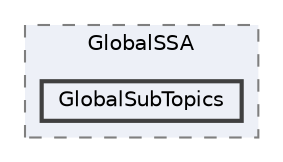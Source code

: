 digraph "app/Jobs/GlobalSSA/GlobalSubTopics"
{
 // LATEX_PDF_SIZE
  bgcolor="transparent";
  edge [fontname=Helvetica,fontsize=10,labelfontname=Helvetica,labelfontsize=10];
  node [fontname=Helvetica,fontsize=10,shape=box,height=0.2,width=0.4];
  compound=true
  subgraph clusterdir_ebfba091c7db2b2bc99daa0484b70cf7 {
    graph [ bgcolor="#edf0f7", pencolor="grey50", label="GlobalSSA", fontname=Helvetica,fontsize=10 style="filled,dashed", URL="dir_ebfba091c7db2b2bc99daa0484b70cf7.html",tooltip=""]
  dir_863709414ea7f4cf2e0b3315d7ad27fa [label="GlobalSubTopics", fillcolor="#edf0f7", color="grey25", style="filled,bold", URL="dir_863709414ea7f4cf2e0b3315d7ad27fa.html",tooltip=""];
  }
}
